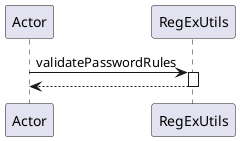 @startuml
participant Actor
Actor -> RegExUtils : validatePasswordRules
activate RegExUtils
return
@enduml